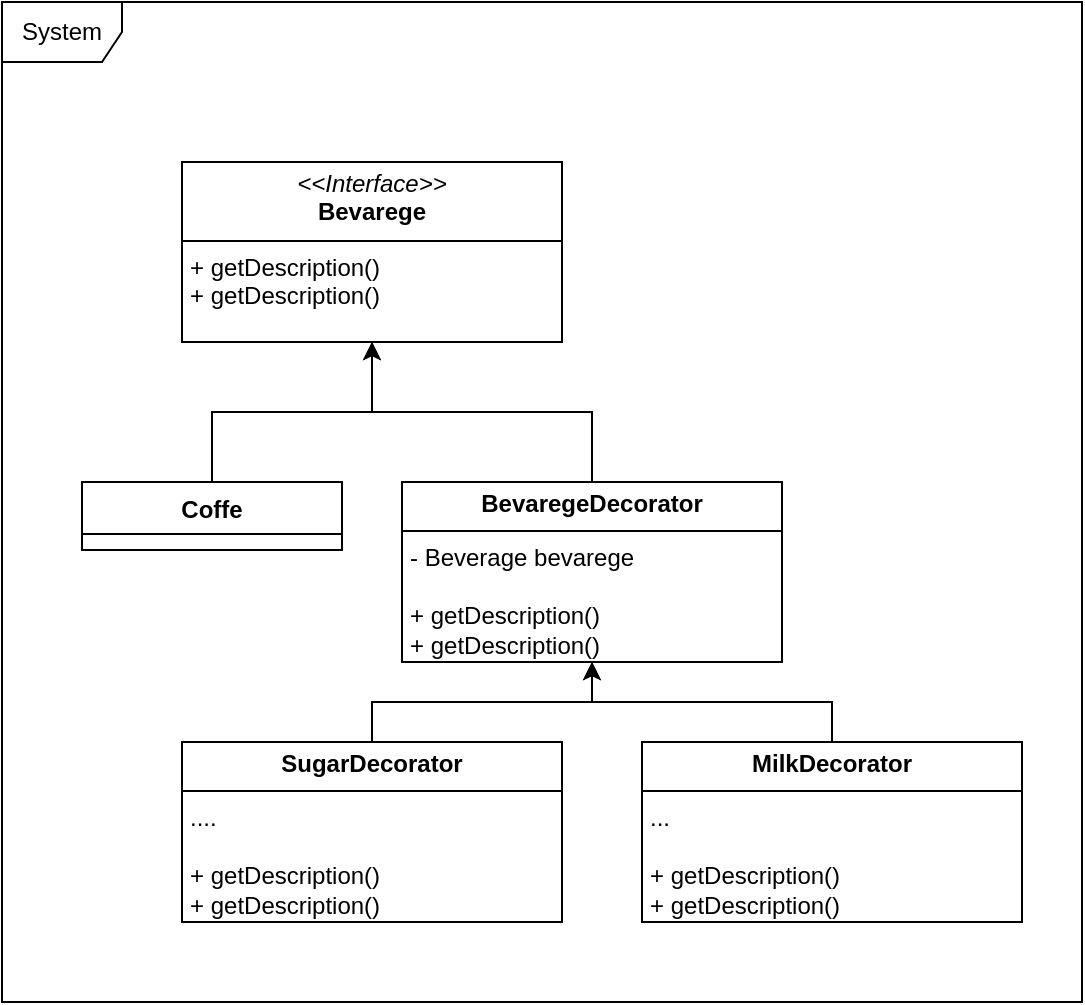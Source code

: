 <mxfile version="27.0.4">
  <diagram name="Página-1" id="r2bvop4C-KoJWWGskxlp">
    <mxGraphModel dx="1187" dy="579" grid="1" gridSize="10" guides="1" tooltips="1" connect="1" arrows="1" fold="1" page="1" pageScale="1" pageWidth="827" pageHeight="1169" math="0" shadow="0">
      <root>
        <mxCell id="0" />
        <mxCell id="1" parent="0" />
        <mxCell id="rAoNcaFQ0cFfPluoz4KQ-1" value="System" style="shape=umlFrame;whiteSpace=wrap;html=1;pointerEvents=0;" parent="1" vertex="1">
          <mxGeometry x="80" y="40" width="540" height="500" as="geometry" />
        </mxCell>
        <mxCell id="rAoNcaFQ0cFfPluoz4KQ-11" value="&lt;p style=&quot;margin:0px;margin-top:4px;text-align:center;&quot;&gt;&lt;i&gt;&amp;lt;&amp;lt;Interface&amp;gt;&amp;gt;&lt;/i&gt;&lt;br&gt;&lt;b&gt;Bevarege&lt;/b&gt;&lt;/p&gt;&lt;hr size=&quot;1&quot; style=&quot;border-style:solid;&quot;&gt;&lt;p style=&quot;margin:0px;margin-left:4px;&quot;&gt;&lt;/p&gt;&lt;p style=&quot;margin:0px;margin-left:4px;&quot;&gt;+ getDescription()&lt;/p&gt;&lt;p style=&quot;margin:0px;margin-left:4px;&quot;&gt;+ getDescription()&lt;/p&gt;" style="verticalAlign=top;align=left;overflow=fill;html=1;whiteSpace=wrap;" parent="1" vertex="1">
          <mxGeometry x="170" y="120" width="190" height="90" as="geometry" />
        </mxCell>
        <mxCell id="t7F2vG-jCpXyUcP14OOB-8" style="edgeStyle=orthogonalEdgeStyle;rounded=0;orthogonalLoop=1;jettySize=auto;html=1;entryX=0.5;entryY=1;entryDx=0;entryDy=0;" parent="1" source="9-CS1UIOnBhrdMq_kwQL-1" target="rAoNcaFQ0cFfPluoz4KQ-11" edge="1">
          <mxGeometry relative="1" as="geometry" />
        </mxCell>
        <mxCell id="9-CS1UIOnBhrdMq_kwQL-1" value="Coffe" style="swimlane;fontStyle=1;align=center;verticalAlign=top;childLayout=stackLayout;horizontal=1;startSize=26;horizontalStack=0;resizeParent=1;resizeParentMax=0;resizeLast=0;collapsible=1;marginBottom=0;whiteSpace=wrap;html=1;" parent="1" vertex="1">
          <mxGeometry x="120" y="280" width="130" height="34" as="geometry" />
        </mxCell>
        <mxCell id="t7F2vG-jCpXyUcP14OOB-9" style="edgeStyle=orthogonalEdgeStyle;rounded=0;orthogonalLoop=1;jettySize=auto;html=1;entryX=0.5;entryY=1;entryDx=0;entryDy=0;exitX=0.5;exitY=0;exitDx=0;exitDy=0;" parent="1" source="zMj3N1d9qqXoj-frKn7L-4" target="rAoNcaFQ0cFfPluoz4KQ-11" edge="1">
          <mxGeometry relative="1" as="geometry">
            <mxPoint x="345" y="280" as="sourcePoint" />
          </mxGeometry>
        </mxCell>
        <mxCell id="zMj3N1d9qqXoj-frKn7L-1" style="edgeStyle=orthogonalEdgeStyle;rounded=0;orthogonalLoop=1;jettySize=auto;html=1;exitX=0.5;exitY=1;exitDx=0;exitDy=0;" edge="1" parent="1" source="rAoNcaFQ0cFfPluoz4KQ-11" target="rAoNcaFQ0cFfPluoz4KQ-11">
          <mxGeometry relative="1" as="geometry" />
        </mxCell>
        <mxCell id="zMj3N1d9qqXoj-frKn7L-4" value="&lt;p style=&quot;margin:0px;margin-top:4px;text-align:center;&quot;&gt;&lt;b&gt;BevaregeDecorator&lt;/b&gt;&lt;/p&gt;&lt;hr size=&quot;1&quot; style=&quot;border-style:solid;&quot;&gt;&lt;p style=&quot;margin:0px;margin-left:4px;&quot;&gt;&lt;/p&gt;&lt;p style=&quot;margin: 0px 0px 0px 4px;&quot;&gt;- Beverage bevarege&lt;/p&gt;&lt;div&gt;&lt;br&gt;&lt;/div&gt;&lt;p style=&quot;margin:0px;margin-left:4px;&quot;&gt;+ getDescription()&lt;/p&gt;&lt;p style=&quot;margin:0px;margin-left:4px;&quot;&gt;+ getDescription()&lt;/p&gt;" style="verticalAlign=top;align=left;overflow=fill;html=1;whiteSpace=wrap;" vertex="1" parent="1">
          <mxGeometry x="280" y="280" width="190" height="90" as="geometry" />
        </mxCell>
        <mxCell id="zMj3N1d9qqXoj-frKn7L-8" style="edgeStyle=orthogonalEdgeStyle;rounded=0;orthogonalLoop=1;jettySize=auto;html=1;entryX=0.5;entryY=1;entryDx=0;entryDy=0;" edge="1" parent="1" source="zMj3N1d9qqXoj-frKn7L-6" target="zMj3N1d9qqXoj-frKn7L-4">
          <mxGeometry relative="1" as="geometry" />
        </mxCell>
        <mxCell id="zMj3N1d9qqXoj-frKn7L-6" value="&lt;p style=&quot;margin:0px;margin-top:4px;text-align:center;&quot;&gt;&lt;b&gt;SugarDecorator&lt;/b&gt;&lt;/p&gt;&lt;hr size=&quot;1&quot; style=&quot;border-style:solid;&quot;&gt;&lt;p style=&quot;margin:0px;margin-left:4px;&quot;&gt;&lt;/p&gt;&lt;p style=&quot;margin: 0px 0px 0px 4px;&quot;&gt;....&lt;/p&gt;&lt;p style=&quot;margin: 0px 0px 0px 4px;&quot;&gt;&lt;br&gt;&lt;/p&gt;&lt;p style=&quot;margin:0px;margin-left:4px;&quot;&gt;+ getDescription()&lt;/p&gt;&lt;p style=&quot;margin:0px;margin-left:4px;&quot;&gt;+ getDescription()&lt;/p&gt;" style="verticalAlign=top;align=left;overflow=fill;html=1;whiteSpace=wrap;" vertex="1" parent="1">
          <mxGeometry x="170" y="410" width="190" height="90" as="geometry" />
        </mxCell>
        <mxCell id="zMj3N1d9qqXoj-frKn7L-9" style="edgeStyle=orthogonalEdgeStyle;rounded=0;orthogonalLoop=1;jettySize=auto;html=1;entryX=0.5;entryY=1;entryDx=0;entryDy=0;" edge="1" parent="1" source="zMj3N1d9qqXoj-frKn7L-7" target="zMj3N1d9qqXoj-frKn7L-4">
          <mxGeometry relative="1" as="geometry" />
        </mxCell>
        <mxCell id="zMj3N1d9qqXoj-frKn7L-7" value="&lt;p style=&quot;margin:0px;margin-top:4px;text-align:center;&quot;&gt;&lt;b&gt;MilkDecorator&lt;/b&gt;&lt;/p&gt;&lt;hr size=&quot;1&quot; style=&quot;border-style:solid;&quot;&gt;&lt;p style=&quot;margin:0px;margin-left:4px;&quot;&gt;&lt;/p&gt;&lt;p style=&quot;margin: 0px 0px 0px 4px;&quot;&gt;...&lt;/p&gt;&lt;p style=&quot;margin: 0px 0px 0px 4px;&quot;&gt;&lt;br&gt;&lt;/p&gt;&lt;p style=&quot;margin:0px;margin-left:4px;&quot;&gt;+ getDescription()&lt;/p&gt;&lt;p style=&quot;margin:0px;margin-left:4px;&quot;&gt;+ getDescription()&lt;/p&gt;" style="verticalAlign=top;align=left;overflow=fill;html=1;whiteSpace=wrap;" vertex="1" parent="1">
          <mxGeometry x="400" y="410" width="190" height="90" as="geometry" />
        </mxCell>
      </root>
    </mxGraphModel>
  </diagram>
</mxfile>
